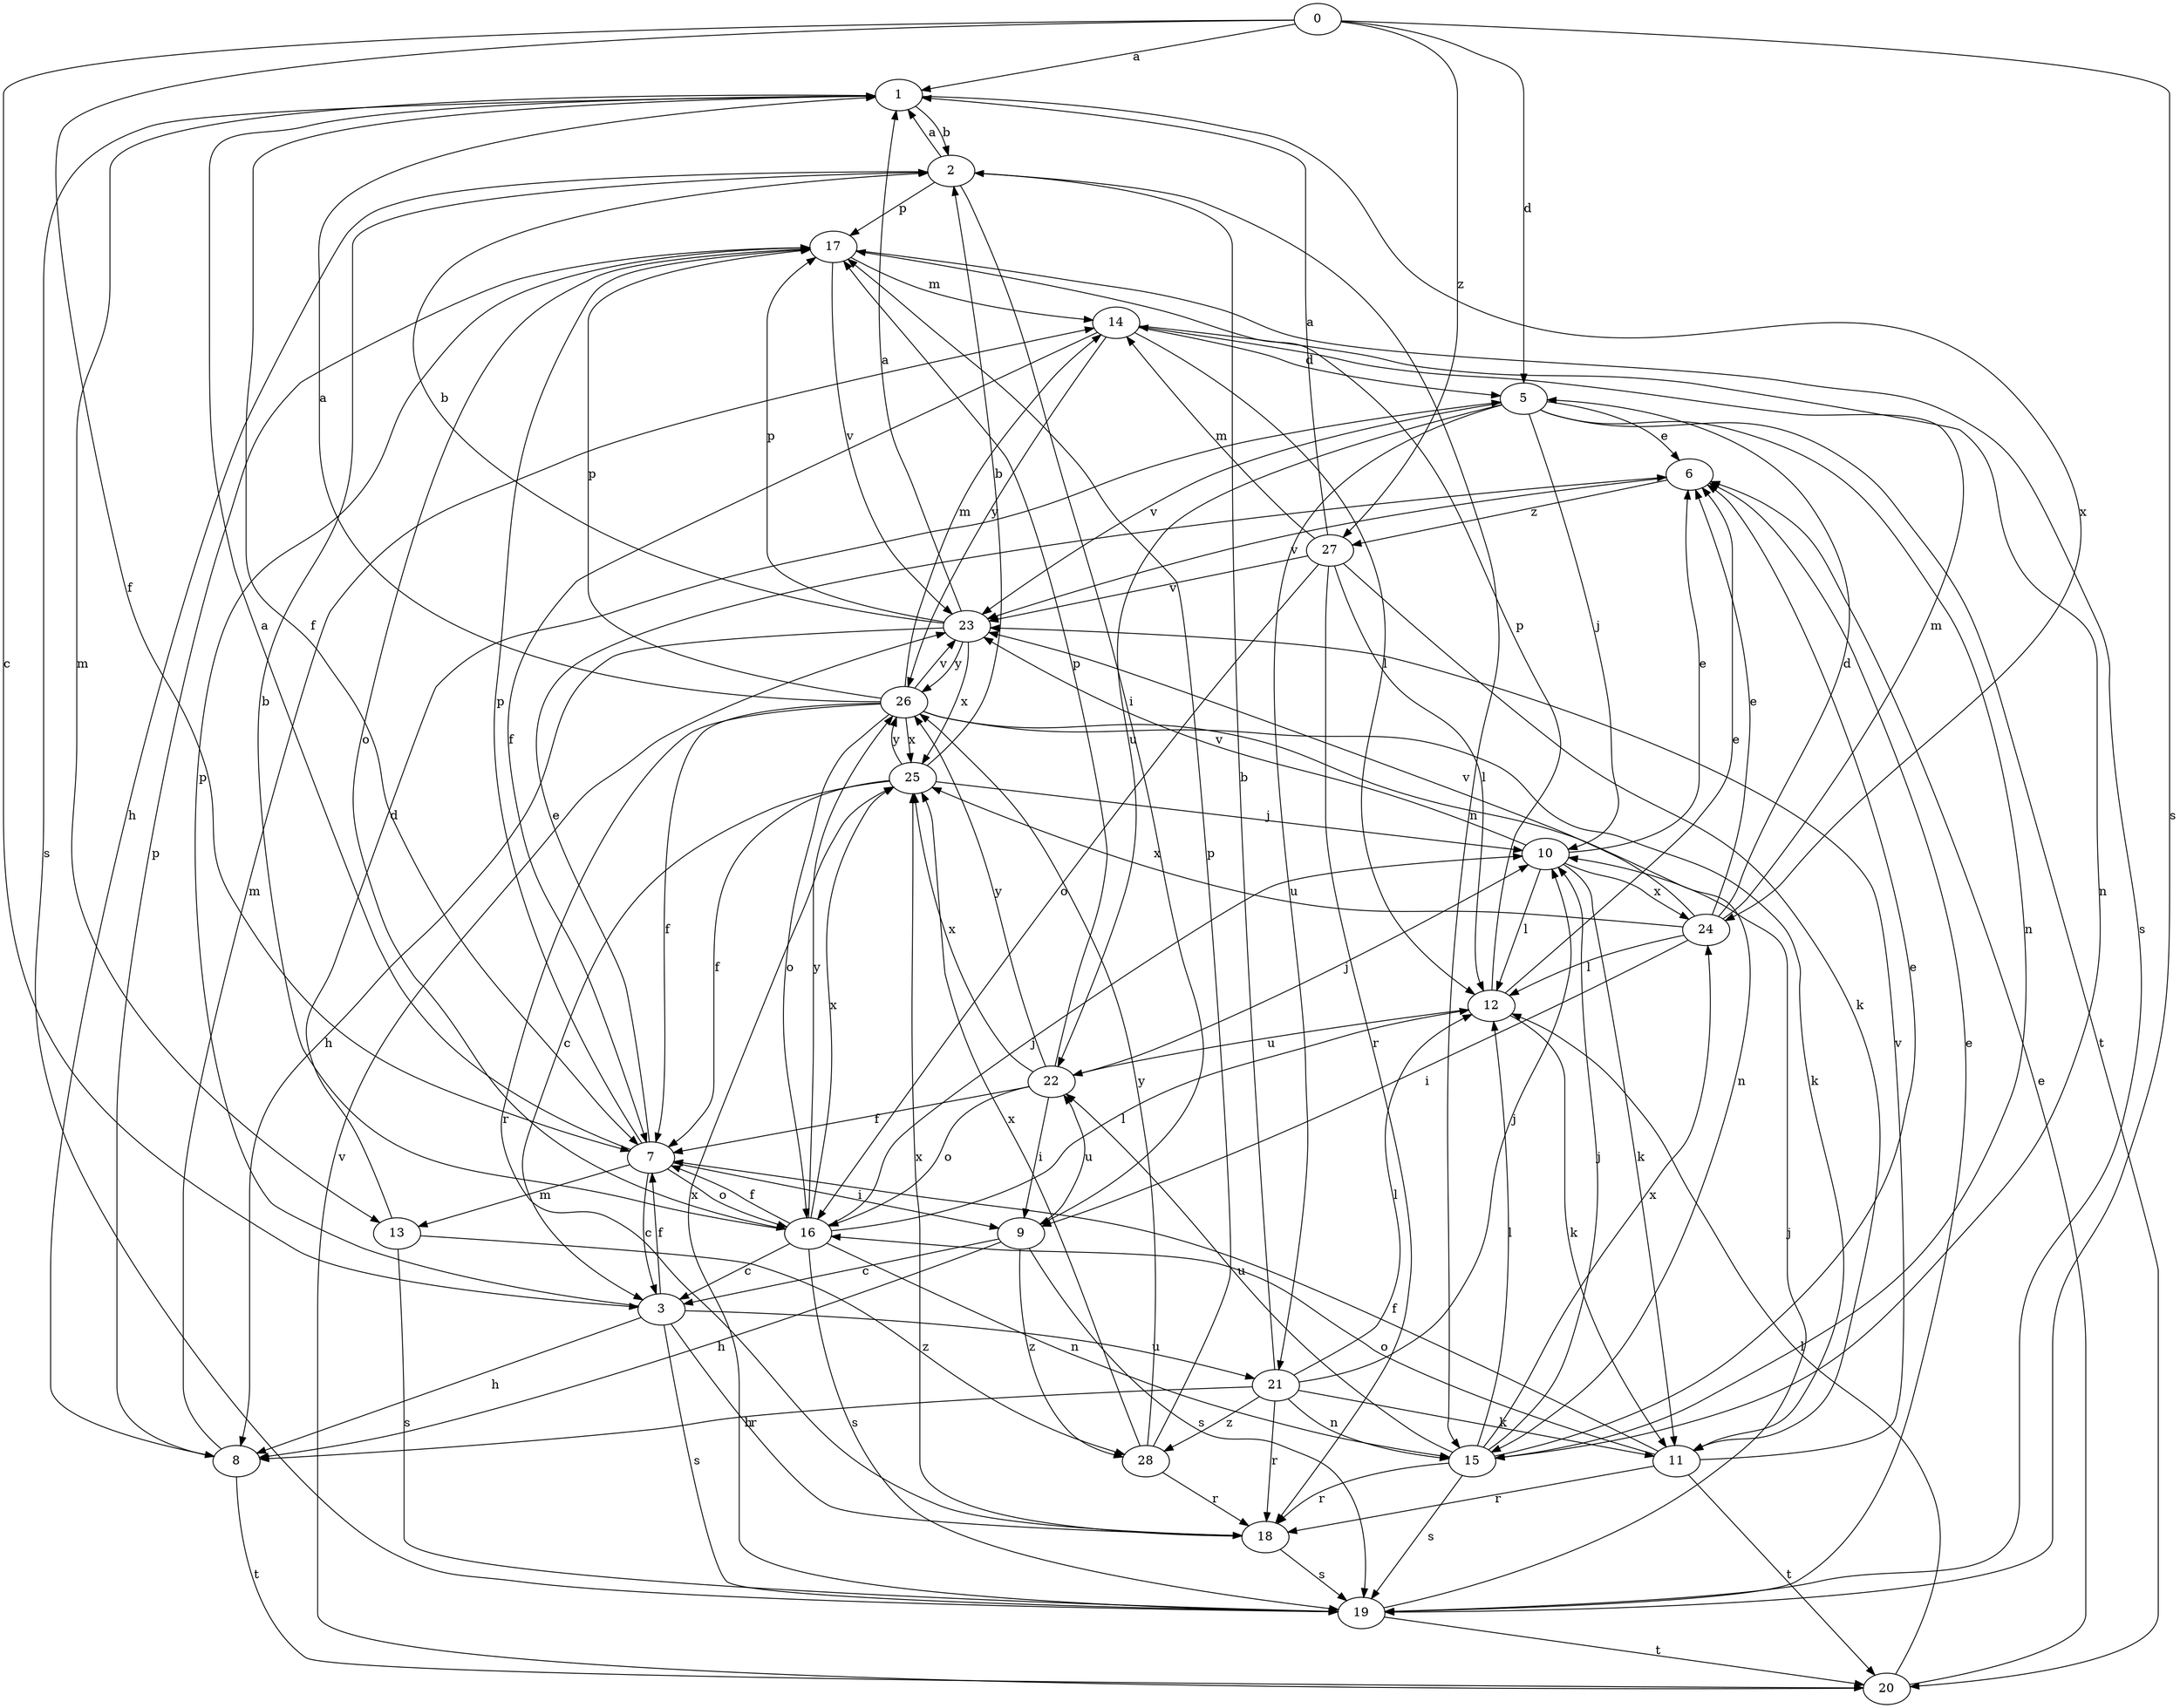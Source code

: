 strict digraph  {
0;
1;
2;
3;
5;
6;
7;
8;
9;
10;
11;
12;
13;
14;
15;
16;
17;
18;
19;
20;
21;
22;
23;
24;
25;
26;
27;
28;
0 -> 1  [label=a];
0 -> 3  [label=c];
0 -> 5  [label=d];
0 -> 7  [label=f];
0 -> 19  [label=s];
0 -> 27  [label=z];
1 -> 2  [label=b];
1 -> 7  [label=f];
1 -> 13  [label=m];
1 -> 19  [label=s];
1 -> 24  [label=x];
2 -> 1  [label=a];
2 -> 8  [label=h];
2 -> 9  [label=i];
2 -> 15  [label=n];
2 -> 17  [label=p];
3 -> 7  [label=f];
3 -> 8  [label=h];
3 -> 17  [label=p];
3 -> 18  [label=r];
3 -> 19  [label=s];
3 -> 21  [label=u];
5 -> 6  [label=e];
5 -> 10  [label=j];
5 -> 15  [label=n];
5 -> 20  [label=t];
5 -> 21  [label=u];
5 -> 22  [label=u];
5 -> 23  [label=v];
6 -> 23  [label=v];
6 -> 27  [label=z];
7 -> 1  [label=a];
7 -> 3  [label=c];
7 -> 6  [label=e];
7 -> 9  [label=i];
7 -> 13  [label=m];
7 -> 16  [label=o];
7 -> 17  [label=p];
8 -> 14  [label=m];
8 -> 17  [label=p];
8 -> 20  [label=t];
9 -> 3  [label=c];
9 -> 8  [label=h];
9 -> 19  [label=s];
9 -> 22  [label=u];
9 -> 28  [label=z];
10 -> 6  [label=e];
10 -> 11  [label=k];
10 -> 12  [label=l];
10 -> 23  [label=v];
10 -> 24  [label=x];
11 -> 7  [label=f];
11 -> 16  [label=o];
11 -> 18  [label=r];
11 -> 20  [label=t];
11 -> 23  [label=v];
12 -> 6  [label=e];
12 -> 11  [label=k];
12 -> 17  [label=p];
12 -> 22  [label=u];
13 -> 5  [label=d];
13 -> 19  [label=s];
13 -> 28  [label=z];
14 -> 5  [label=d];
14 -> 7  [label=f];
14 -> 12  [label=l];
14 -> 15  [label=n];
14 -> 26  [label=y];
15 -> 6  [label=e];
15 -> 10  [label=j];
15 -> 12  [label=l];
15 -> 18  [label=r];
15 -> 19  [label=s];
15 -> 22  [label=u];
15 -> 24  [label=x];
16 -> 2  [label=b];
16 -> 3  [label=c];
16 -> 7  [label=f];
16 -> 10  [label=j];
16 -> 12  [label=l];
16 -> 15  [label=n];
16 -> 19  [label=s];
16 -> 25  [label=x];
16 -> 26  [label=y];
17 -> 14  [label=m];
17 -> 16  [label=o];
17 -> 19  [label=s];
17 -> 23  [label=v];
18 -> 19  [label=s];
18 -> 25  [label=x];
19 -> 6  [label=e];
19 -> 10  [label=j];
19 -> 20  [label=t];
19 -> 25  [label=x];
20 -> 6  [label=e];
20 -> 12  [label=l];
20 -> 23  [label=v];
21 -> 2  [label=b];
21 -> 8  [label=h];
21 -> 10  [label=j];
21 -> 11  [label=k];
21 -> 12  [label=l];
21 -> 15  [label=n];
21 -> 18  [label=r];
21 -> 28  [label=z];
22 -> 7  [label=f];
22 -> 9  [label=i];
22 -> 10  [label=j];
22 -> 16  [label=o];
22 -> 17  [label=p];
22 -> 25  [label=x];
22 -> 26  [label=y];
23 -> 1  [label=a];
23 -> 2  [label=b];
23 -> 8  [label=h];
23 -> 17  [label=p];
23 -> 25  [label=x];
23 -> 26  [label=y];
24 -> 5  [label=d];
24 -> 6  [label=e];
24 -> 9  [label=i];
24 -> 12  [label=l];
24 -> 14  [label=m];
24 -> 23  [label=v];
24 -> 25  [label=x];
25 -> 2  [label=b];
25 -> 3  [label=c];
25 -> 7  [label=f];
25 -> 10  [label=j];
25 -> 26  [label=y];
26 -> 1  [label=a];
26 -> 7  [label=f];
26 -> 11  [label=k];
26 -> 14  [label=m];
26 -> 15  [label=n];
26 -> 16  [label=o];
26 -> 17  [label=p];
26 -> 18  [label=r];
26 -> 23  [label=v];
26 -> 25  [label=x];
27 -> 1  [label=a];
27 -> 11  [label=k];
27 -> 12  [label=l];
27 -> 14  [label=m];
27 -> 16  [label=o];
27 -> 18  [label=r];
27 -> 23  [label=v];
28 -> 17  [label=p];
28 -> 18  [label=r];
28 -> 25  [label=x];
28 -> 26  [label=y];
}
